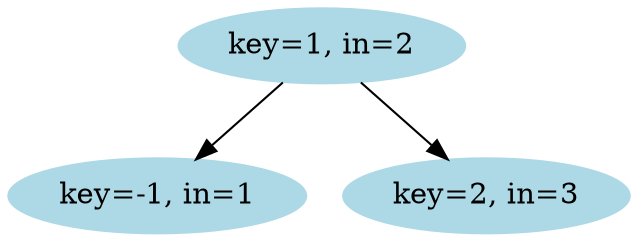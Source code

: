 digraph G {
a [color = lightblue, style = filled, label="key=-1, in=1"];
b [color = lightblue, style = filled, label="key=1, in=2"];
b->a
b->c
c [color = lightblue, style = filled, label="key=2, in=3"];
}
